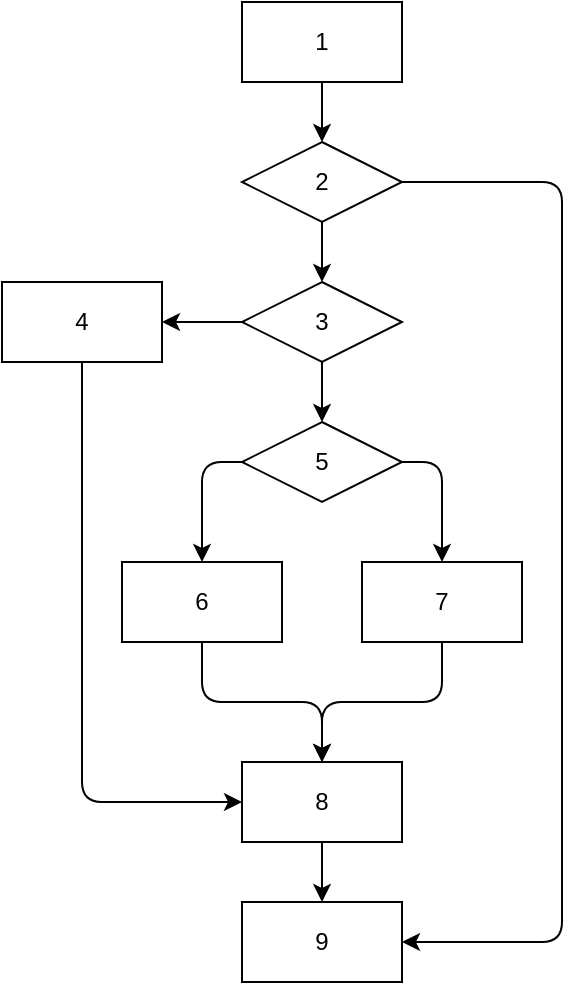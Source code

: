 <mxfile>
    <diagram id="iQMne2cV83-VG3UDO977" name="第 1 页">
        <mxGraphModel dx="610" dy="458" grid="1" gridSize="10" guides="1" tooltips="1" connect="1" arrows="1" fold="1" page="1" pageScale="1" pageWidth="827" pageHeight="1169" math="0" shadow="0">
            <root>
                <mxCell id="0"/>
                <mxCell id="1" parent="0"/>
                <mxCell id="14" style="edgeStyle=none;html=1;exitX=0.5;exitY=1;exitDx=0;exitDy=0;entryX=0.5;entryY=0;entryDx=0;entryDy=0;" edge="1" parent="1" source="2" target="3">
                    <mxGeometry relative="1" as="geometry"/>
                </mxCell>
                <mxCell id="2" value="1" style="rounded=0;whiteSpace=wrap;html=1;" vertex="1" parent="1">
                    <mxGeometry x="360" y="40" width="80" height="40" as="geometry"/>
                </mxCell>
                <mxCell id="15" style="edgeStyle=none;html=1;exitX=0.5;exitY=1;exitDx=0;exitDy=0;entryX=0.5;entryY=0;entryDx=0;entryDy=0;" edge="1" parent="1" source="3" target="5">
                    <mxGeometry relative="1" as="geometry"/>
                </mxCell>
                <mxCell id="22" style="edgeStyle=none;html=1;exitX=1;exitY=0.5;exitDx=0;exitDy=0;entryX=1;entryY=0.5;entryDx=0;entryDy=0;" edge="1" parent="1" source="3" target="11">
                    <mxGeometry relative="1" as="geometry">
                        <Array as="points">
                            <mxPoint x="520" y="130"/>
                            <mxPoint x="520" y="510"/>
                        </Array>
                    </mxGeometry>
                </mxCell>
                <mxCell id="3" value="2" style="rhombus;whiteSpace=wrap;html=1;" vertex="1" parent="1">
                    <mxGeometry x="360" y="110" width="80" height="40" as="geometry"/>
                </mxCell>
                <mxCell id="12" style="edgeStyle=none;html=1;exitX=0;exitY=0.5;exitDx=0;exitDy=0;entryX=1;entryY=0.5;entryDx=0;entryDy=0;" edge="1" parent="1" source="5" target="7">
                    <mxGeometry relative="1" as="geometry"/>
                </mxCell>
                <mxCell id="16" style="edgeStyle=none;html=1;exitX=0.5;exitY=1;exitDx=0;exitDy=0;entryX=0.5;entryY=0;entryDx=0;entryDy=0;" edge="1" parent="1" source="5" target="6">
                    <mxGeometry relative="1" as="geometry"/>
                </mxCell>
                <mxCell id="5" value="3" style="rhombus;whiteSpace=wrap;html=1;" vertex="1" parent="1">
                    <mxGeometry x="360" y="180" width="80" height="40" as="geometry"/>
                </mxCell>
                <mxCell id="17" style="edgeStyle=none;html=1;exitX=0;exitY=0.5;exitDx=0;exitDy=0;entryX=0.5;entryY=0;entryDx=0;entryDy=0;" edge="1" parent="1" source="6" target="8">
                    <mxGeometry relative="1" as="geometry">
                        <Array as="points">
                            <mxPoint x="340" y="270"/>
                        </Array>
                    </mxGeometry>
                </mxCell>
                <mxCell id="18" style="edgeStyle=none;html=1;exitX=1;exitY=0.5;exitDx=0;exitDy=0;entryX=0.5;entryY=0;entryDx=0;entryDy=0;" edge="1" parent="1" source="6" target="9">
                    <mxGeometry relative="1" as="geometry">
                        <Array as="points">
                            <mxPoint x="460" y="270"/>
                        </Array>
                    </mxGeometry>
                </mxCell>
                <mxCell id="6" value="5" style="rhombus;whiteSpace=wrap;html=1;" vertex="1" parent="1">
                    <mxGeometry x="360" y="250" width="80" height="40" as="geometry"/>
                </mxCell>
                <mxCell id="13" style="edgeStyle=none;html=1;exitX=0.5;exitY=1;exitDx=0;exitDy=0;entryX=0;entryY=0.5;entryDx=0;entryDy=0;" edge="1" parent="1" source="7" target="10">
                    <mxGeometry relative="1" as="geometry">
                        <mxPoint x="280.286" y="410" as="targetPoint"/>
                        <Array as="points">
                            <mxPoint x="280" y="440"/>
                        </Array>
                    </mxGeometry>
                </mxCell>
                <mxCell id="7" value="4" style="rounded=0;whiteSpace=wrap;html=1;" vertex="1" parent="1">
                    <mxGeometry x="240" y="180" width="80" height="40" as="geometry"/>
                </mxCell>
                <mxCell id="19" style="edgeStyle=none;html=1;exitX=0.5;exitY=1;exitDx=0;exitDy=0;entryX=0.5;entryY=0;entryDx=0;entryDy=0;" edge="1" parent="1" source="8" target="10">
                    <mxGeometry relative="1" as="geometry">
                        <Array as="points">
                            <mxPoint x="340" y="390"/>
                            <mxPoint x="400" y="390"/>
                        </Array>
                    </mxGeometry>
                </mxCell>
                <mxCell id="8" value="6" style="rounded=0;whiteSpace=wrap;html=1;" vertex="1" parent="1">
                    <mxGeometry x="300" y="320" width="80" height="40" as="geometry"/>
                </mxCell>
                <mxCell id="20" style="edgeStyle=none;html=1;exitX=0.5;exitY=1;exitDx=0;exitDy=0;entryX=0.5;entryY=0;entryDx=0;entryDy=0;" edge="1" parent="1" source="9" target="10">
                    <mxGeometry relative="1" as="geometry">
                        <mxPoint x="400" y="390" as="targetPoint"/>
                        <Array as="points">
                            <mxPoint x="460" y="390"/>
                            <mxPoint x="400" y="390"/>
                        </Array>
                    </mxGeometry>
                </mxCell>
                <mxCell id="9" value="7" style="rounded=0;whiteSpace=wrap;html=1;" vertex="1" parent="1">
                    <mxGeometry x="420" y="320" width="80" height="40" as="geometry"/>
                </mxCell>
                <mxCell id="21" style="edgeStyle=none;html=1;exitX=0.5;exitY=1;exitDx=0;exitDy=0;entryX=0.5;entryY=0;entryDx=0;entryDy=0;" edge="1" parent="1" source="10" target="11">
                    <mxGeometry relative="1" as="geometry"/>
                </mxCell>
                <mxCell id="10" value="8" style="rounded=0;whiteSpace=wrap;html=1;" vertex="1" parent="1">
                    <mxGeometry x="360" y="420" width="80" height="40" as="geometry"/>
                </mxCell>
                <mxCell id="11" value="9" style="rounded=0;whiteSpace=wrap;html=1;" vertex="1" parent="1">
                    <mxGeometry x="360" y="490" width="80" height="40" as="geometry"/>
                </mxCell>
            </root>
        </mxGraphModel>
    </diagram>
</mxfile>